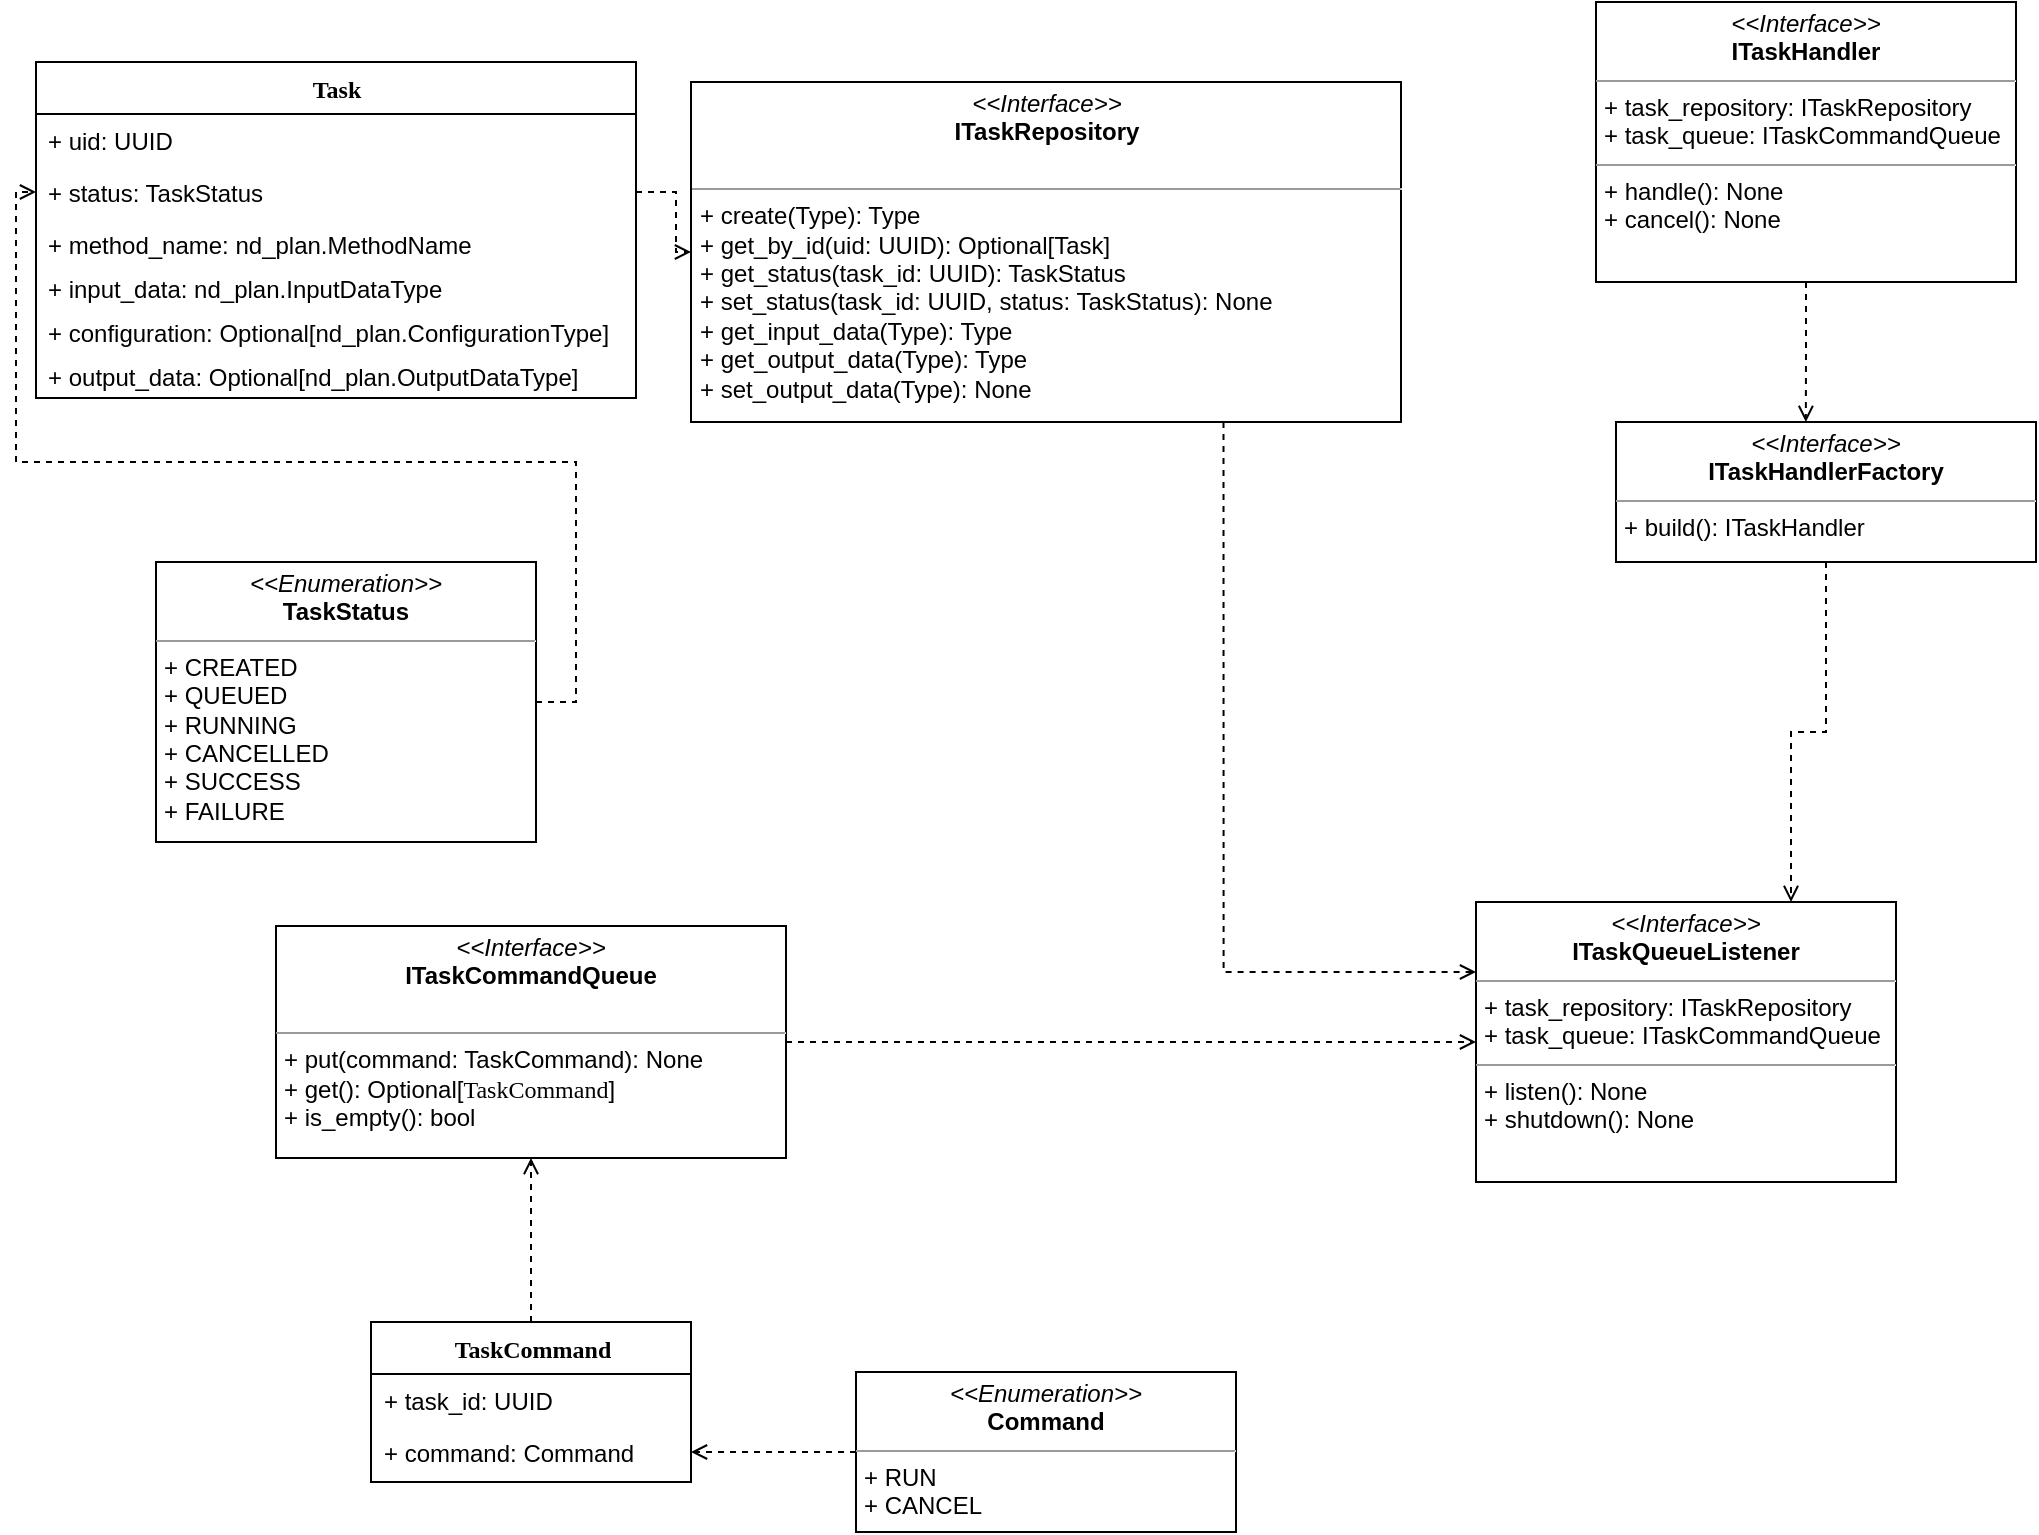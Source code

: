 <mxfile version="17.2.4" type="device"><diagram name="Page-1" id="6133507b-19e7-1e82-6fc7-422aa6c4b21f"><mxGraphModel dx="1018" dy="-109" grid="1" gridSize="10" guides="1" tooltips="1" connect="1" arrows="1" fold="1" page="1" pageScale="1" pageWidth="1100" pageHeight="850" background="none" math="0" shadow="0"><root><mxCell id="0"/><mxCell id="1" parent="0"/><mxCell id="MjdcpqQGw2tIg5hyDwfw-20" style="edgeStyle=orthogonalEdgeStyle;rounded=0;orthogonalLoop=1;jettySize=auto;html=1;exitX=0.75;exitY=1;exitDx=0;exitDy=0;entryX=0;entryY=0.25;entryDx=0;entryDy=0;dashed=1;endArrow=open;endFill=0;" edge="1" parent="1" source="MjdcpqQGw2tIg5hyDwfw-1" target="MjdcpqQGw2tIg5hyDwfw-15"><mxGeometry relative="1" as="geometry"/></mxCell><mxCell id="MjdcpqQGw2tIg5hyDwfw-1" value="&lt;p style=&quot;margin: 0px ; margin-top: 4px ; text-align: center&quot;&gt;&lt;i&gt;&amp;lt;&amp;lt;Interface&amp;gt;&amp;gt;&lt;/i&gt;&lt;br&gt;&lt;b&gt;ITaskRepository&lt;/b&gt;&lt;/p&gt;&lt;br&gt;&lt;hr size=&quot;1&quot;&gt;&lt;p style=&quot;margin: 0px ; margin-left: 4px&quot;&gt;+ create(Type): Type&lt;br&gt;+ get_by_id(uid: UUID): Optional[Task]&lt;/p&gt;&lt;p style=&quot;margin: 0px ; margin-left: 4px&quot;&gt;+ get_status(task_id: UUID): TaskStatus&lt;br&gt;&lt;/p&gt;&lt;p style=&quot;margin: 0px ; margin-left: 4px&quot;&gt;+ set_status(task_id: UUID, status: TaskStatus): None&lt;br&gt;&lt;/p&gt;&lt;p style=&quot;margin: 0px ; margin-left: 4px&quot;&gt;+ get_input_data(Type): Type&lt;br&gt;&lt;/p&gt;&lt;p style=&quot;margin: 0px ; margin-left: 4px&quot;&gt;+ get_output_data(Type): Type&lt;br&gt;&lt;/p&gt;&lt;p style=&quot;margin: 0px ; margin-left: 4px&quot;&gt;+ set_output_data(Type): None&lt;br&gt;&lt;/p&gt;" style="verticalAlign=top;align=left;overflow=fill;fontSize=12;fontFamily=Helvetica;html=1;rounded=0;shadow=0;comic=0;labelBackgroundColor=none;strokeWidth=1" vertex="1" parent="1"><mxGeometry x="347.5" y="890" width="355" height="170" as="geometry"/></mxCell><mxCell id="MjdcpqQGw2tIg5hyDwfw-19" style="edgeStyle=orthogonalEdgeStyle;rounded=0;orthogonalLoop=1;jettySize=auto;html=1;exitX=1;exitY=0.5;exitDx=0;exitDy=0;entryX=0;entryY=0.5;entryDx=0;entryDy=0;dashed=1;endArrow=open;endFill=0;" edge="1" parent="1" source="MjdcpqQGw2tIg5hyDwfw-8" target="MjdcpqQGw2tIg5hyDwfw-15"><mxGeometry relative="1" as="geometry"/></mxCell><mxCell id="MjdcpqQGw2tIg5hyDwfw-8" value="&lt;p style=&quot;margin: 0px ; margin-top: 4px ; text-align: center&quot;&gt;&lt;i&gt;&amp;lt;&amp;lt;Interface&amp;gt;&amp;gt;&lt;/i&gt;&lt;br&gt;&lt;b&gt;ITaskCommandQueue&lt;/b&gt;&lt;/p&gt;&lt;br&gt;&lt;hr size=&quot;1&quot;&gt;&lt;p style=&quot;margin: 0px ; margin-left: 4px&quot;&gt;+ put(command: TaskCommand): None&lt;br&gt;+ get(): Optional[&lt;span style=&quot;font-family: &amp;#34;verdana&amp;#34; ; text-align: center&quot;&gt;TaskCommand&lt;/span&gt;]&lt;/p&gt;&lt;p style=&quot;margin: 0px ; margin-left: 4px&quot;&gt;+ is_empty(): bool&lt;/p&gt;" style="verticalAlign=top;align=left;overflow=fill;fontSize=12;fontFamily=Helvetica;html=1;rounded=0;shadow=0;comic=0;labelBackgroundColor=none;strokeWidth=1" vertex="1" parent="1"><mxGeometry x="140" y="1312" width="255" height="116" as="geometry"/></mxCell><mxCell id="MjdcpqQGw2tIg5hyDwfw-18" style="edgeStyle=orthogonalEdgeStyle;rounded=0;orthogonalLoop=1;jettySize=auto;html=1;exitX=0.5;exitY=0;exitDx=0;exitDy=0;entryX=0.5;entryY=1;entryDx=0;entryDy=0;dashed=1;endArrow=open;endFill=0;" edge="1" parent="1" source="MjdcpqQGw2tIg5hyDwfw-9" target="MjdcpqQGw2tIg5hyDwfw-8"><mxGeometry relative="1" as="geometry"/></mxCell><mxCell id="MjdcpqQGw2tIg5hyDwfw-9" value="TaskCommand" style="swimlane;html=1;fontStyle=1;align=center;verticalAlign=top;childLayout=stackLayout;horizontal=1;startSize=26;horizontalStack=0;resizeParent=1;resizeLast=0;collapsible=1;marginBottom=0;swimlaneFillColor=#ffffff;rounded=0;shadow=0;comic=0;labelBackgroundColor=none;strokeWidth=1;fillColor=none;fontFamily=Verdana;fontSize=12" vertex="1" parent="1"><mxGeometry x="187.5" y="1510" width="160" height="80" as="geometry"/></mxCell><mxCell id="MjdcpqQGw2tIg5hyDwfw-10" value="+ task_id: UUID" style="text;html=1;strokeColor=none;fillColor=none;align=left;verticalAlign=top;spacingLeft=4;spacingRight=4;whiteSpace=wrap;overflow=hidden;rotatable=0;points=[[0,0.5],[1,0.5]];portConstraint=eastwest;" vertex="1" parent="MjdcpqQGw2tIg5hyDwfw-9"><mxGeometry y="26" width="160" height="26" as="geometry"/></mxCell><mxCell id="MjdcpqQGw2tIg5hyDwfw-11" value="+ command: Command" style="text;html=1;strokeColor=none;fillColor=none;align=left;verticalAlign=top;spacingLeft=4;spacingRight=4;whiteSpace=wrap;overflow=hidden;rotatable=0;points=[[0,0.5],[1,0.5]];portConstraint=eastwest;" vertex="1" parent="MjdcpqQGw2tIg5hyDwfw-9"><mxGeometry y="52" width="160" height="26" as="geometry"/></mxCell><mxCell id="MjdcpqQGw2tIg5hyDwfw-15" value="&lt;p style=&quot;margin: 0px ; margin-top: 4px ; text-align: center&quot;&gt;&lt;i&gt;&amp;lt;&amp;lt;Interface&amp;gt;&amp;gt;&lt;/i&gt;&lt;br&gt;&lt;b&gt;ITaskQueueListener&lt;/b&gt;&lt;/p&gt;&lt;hr size=&quot;1&quot;&gt;&lt;p style=&quot;margin: 0px ; margin-left: 4px&quot;&gt;+ task_repository: ITaskRepository&lt;br&gt;+ task_queue: ITaskCommandQueue&lt;/p&gt;&lt;hr size=&quot;1&quot;&gt;&lt;p style=&quot;margin: 0px ; margin-left: 4px&quot;&gt;+ listen(): None&lt;br&gt;+ shutdown(): None&lt;/p&gt;" style="verticalAlign=top;align=left;overflow=fill;fontSize=12;fontFamily=Helvetica;html=1;rounded=0;shadow=0;comic=0;labelBackgroundColor=none;strokeWidth=1" vertex="1" parent="1"><mxGeometry x="740" y="1300" width="210" height="140" as="geometry"/></mxCell><mxCell id="MjdcpqQGw2tIg5hyDwfw-24" style="edgeStyle=orthogonalEdgeStyle;rounded=0;orthogonalLoop=1;jettySize=auto;html=1;exitX=0.5;exitY=1;exitDx=0;exitDy=0;entryX=0.75;entryY=0;entryDx=0;entryDy=0;dashed=1;endArrow=open;endFill=0;" edge="1" parent="1" source="MjdcpqQGw2tIg5hyDwfw-21" target="MjdcpqQGw2tIg5hyDwfw-15"><mxGeometry relative="1" as="geometry"/></mxCell><mxCell id="MjdcpqQGw2tIg5hyDwfw-21" value="&lt;p style=&quot;margin: 0px ; margin-top: 4px ; text-align: center&quot;&gt;&lt;i&gt;&amp;lt;&amp;lt;Interface&amp;gt;&amp;gt;&lt;/i&gt;&lt;br&gt;&lt;b&gt;ITaskHandlerFactory&lt;/b&gt;&lt;/p&gt;&lt;hr size=&quot;1&quot;&gt;&lt;p style=&quot;margin: 0px ; margin-left: 4px&quot;&gt;+ build(): ITaskHandler&lt;br&gt;&lt;br&gt;&lt;/p&gt;" style="verticalAlign=top;align=left;overflow=fill;fontSize=12;fontFamily=Helvetica;html=1;rounded=0;shadow=0;comic=0;labelBackgroundColor=none;strokeWidth=1" vertex="1" parent="1"><mxGeometry x="810" y="1060" width="210" height="70" as="geometry"/></mxCell><mxCell id="MjdcpqQGw2tIg5hyDwfw-23" style="edgeStyle=orthogonalEdgeStyle;rounded=0;orthogonalLoop=1;jettySize=auto;html=1;exitX=0.5;exitY=1;exitDx=0;exitDy=0;entryX=0.452;entryY=0;entryDx=0;entryDy=0;entryPerimeter=0;dashed=1;endArrow=open;endFill=0;" edge="1" parent="1" source="MjdcpqQGw2tIg5hyDwfw-22" target="MjdcpqQGw2tIg5hyDwfw-21"><mxGeometry relative="1" as="geometry"/></mxCell><mxCell id="MjdcpqQGw2tIg5hyDwfw-22" value="&lt;p style=&quot;margin: 0px ; margin-top: 4px ; text-align: center&quot;&gt;&lt;i&gt;&amp;lt;&amp;lt;Interface&amp;gt;&amp;gt;&lt;/i&gt;&lt;br&gt;&lt;b&gt;ITaskHandler&lt;/b&gt;&lt;/p&gt;&lt;hr size=&quot;1&quot;&gt;&lt;p style=&quot;margin: 0px ; margin-left: 4px&quot;&gt;+ task_repository: ITaskRepository&lt;br&gt;+ task_queue: ITaskCommandQueue&lt;/p&gt;&lt;hr size=&quot;1&quot;&gt;&lt;p style=&quot;margin: 0px ; margin-left: 4px&quot;&gt;+ handle(): None&lt;br&gt;+ cancel(): None&lt;/p&gt;" style="verticalAlign=top;align=left;overflow=fill;fontSize=12;fontFamily=Helvetica;html=1;rounded=0;shadow=0;comic=0;labelBackgroundColor=none;strokeWidth=1" vertex="1" parent="1"><mxGeometry x="800" y="850" width="210" height="140" as="geometry"/></mxCell><mxCell id="MjdcpqQGw2tIg5hyDwfw-25" value="Task" style="swimlane;html=1;fontStyle=1;align=center;verticalAlign=top;childLayout=stackLayout;horizontal=1;startSize=26;horizontalStack=0;resizeParent=1;resizeLast=0;collapsible=1;marginBottom=0;swimlaneFillColor=#ffffff;rounded=0;shadow=0;comic=0;labelBackgroundColor=none;strokeWidth=1;fillColor=none;fontFamily=Verdana;fontSize=12" vertex="1" parent="1"><mxGeometry x="20" y="880" width="300" height="168" as="geometry"/></mxCell><mxCell id="MjdcpqQGw2tIg5hyDwfw-26" value="+ uid: UUID" style="text;html=1;strokeColor=none;fillColor=none;align=left;verticalAlign=top;spacingLeft=4;spacingRight=4;whiteSpace=wrap;overflow=hidden;rotatable=0;points=[[0,0.5],[1,0.5]];portConstraint=eastwest;" vertex="1" parent="MjdcpqQGw2tIg5hyDwfw-25"><mxGeometry y="26" width="300" height="26" as="geometry"/></mxCell><mxCell id="MjdcpqQGw2tIg5hyDwfw-27" value="+ status: TaskStatus" style="text;html=1;strokeColor=none;fillColor=none;align=left;verticalAlign=top;spacingLeft=4;spacingRight=4;whiteSpace=wrap;overflow=hidden;rotatable=0;points=[[0,0.5],[1,0.5]];portConstraint=eastwest;" vertex="1" parent="MjdcpqQGw2tIg5hyDwfw-25"><mxGeometry y="52" width="300" height="26" as="geometry"/></mxCell><mxCell id="MjdcpqQGw2tIg5hyDwfw-28" value="+ method_name: nd_plan.MethodName" style="text;html=1;strokeColor=none;fillColor=none;align=left;verticalAlign=top;spacingLeft=4;spacingRight=4;whiteSpace=wrap;overflow=hidden;rotatable=0;points=[[0,0.5],[1,0.5]];portConstraint=eastwest;" vertex="1" parent="MjdcpqQGw2tIg5hyDwfw-25"><mxGeometry y="78" width="300" height="22" as="geometry"/></mxCell><mxCell id="MjdcpqQGw2tIg5hyDwfw-34" value="+ input_data: nd_plan.InputDataType" style="text;html=1;strokeColor=none;fillColor=none;align=left;verticalAlign=top;spacingLeft=4;spacingRight=4;whiteSpace=wrap;overflow=hidden;rotatable=0;points=[[0,0.5],[1,0.5]];portConstraint=eastwest;" vertex="1" parent="MjdcpqQGw2tIg5hyDwfw-25"><mxGeometry y="100" width="300" height="22" as="geometry"/></mxCell><mxCell id="MjdcpqQGw2tIg5hyDwfw-35" value="+ configuration: Optional[nd_plan.ConfigurationType]" style="text;html=1;strokeColor=none;fillColor=none;align=left;verticalAlign=top;spacingLeft=4;spacingRight=4;whiteSpace=wrap;overflow=hidden;rotatable=0;points=[[0,0.5],[1,0.5]];portConstraint=eastwest;" vertex="1" parent="MjdcpqQGw2tIg5hyDwfw-25"><mxGeometry y="122" width="300" height="22" as="geometry"/></mxCell><mxCell id="MjdcpqQGw2tIg5hyDwfw-39" value="+ output_data: Optional[nd_plan.OutputDataType]" style="text;html=1;strokeColor=none;fillColor=none;align=left;verticalAlign=top;spacingLeft=4;spacingRight=4;whiteSpace=wrap;overflow=hidden;rotatable=0;points=[[0,0.5],[1,0.5]];portConstraint=eastwest;" vertex="1" parent="MjdcpqQGw2tIg5hyDwfw-25"><mxGeometry y="144" width="300" height="22" as="geometry"/></mxCell><mxCell id="MjdcpqQGw2tIg5hyDwfw-32" style="edgeStyle=orthogonalEdgeStyle;rounded=0;orthogonalLoop=1;jettySize=auto;html=1;exitX=0;exitY=0.5;exitDx=0;exitDy=0;entryX=1;entryY=0.5;entryDx=0;entryDy=0;dashed=1;endArrow=open;endFill=0;" edge="1" parent="1" source="MjdcpqQGw2tIg5hyDwfw-31" target="MjdcpqQGw2tIg5hyDwfw-11"><mxGeometry relative="1" as="geometry"/></mxCell><mxCell id="MjdcpqQGw2tIg5hyDwfw-31" value="&lt;p style=&quot;margin: 0px ; margin-top: 4px ; text-align: center&quot;&gt;&lt;i&gt;&amp;lt;&amp;lt;Enumeration&amp;gt;&amp;gt;&lt;/i&gt;&lt;br&gt;&lt;b&gt;Command&lt;/b&gt;&lt;/p&gt;&lt;hr size=&quot;1&quot;&gt;&lt;p style=&quot;margin: 0px ; margin-left: 4px&quot;&gt;+ RUN&lt;br&gt;+ CANCEL&lt;/p&gt;" style="verticalAlign=top;align=left;overflow=fill;fontSize=12;fontFamily=Helvetica;html=1;rounded=0;shadow=0;comic=0;labelBackgroundColor=none;strokeWidth=1" vertex="1" parent="1"><mxGeometry x="430" y="1535" width="190" height="80" as="geometry"/></mxCell><mxCell id="MjdcpqQGw2tIg5hyDwfw-41" style="edgeStyle=orthogonalEdgeStyle;rounded=0;orthogonalLoop=1;jettySize=auto;html=1;exitX=1;exitY=0.5;exitDx=0;exitDy=0;entryX=0;entryY=0.5;entryDx=0;entryDy=0;dashed=1;endArrow=open;endFill=0;" edge="1" parent="1" source="MjdcpqQGw2tIg5hyDwfw-33" target="MjdcpqQGw2tIg5hyDwfw-27"><mxGeometry relative="1" as="geometry"><Array as="points"><mxPoint x="290" y="1200"/><mxPoint x="290" y="1080"/><mxPoint x="10" y="1080"/><mxPoint x="10" y="945"/></Array></mxGeometry></mxCell><mxCell id="MjdcpqQGw2tIg5hyDwfw-33" value="&lt;p style=&quot;margin: 0px ; margin-top: 4px ; text-align: center&quot;&gt;&lt;i&gt;&amp;lt;&amp;lt;Enumeration&amp;gt;&amp;gt;&lt;/i&gt;&lt;br&gt;&lt;b&gt;TaskStatus&lt;/b&gt;&lt;/p&gt;&lt;hr size=&quot;1&quot;&gt;&lt;p style=&quot;margin: 0px ; margin-left: 4px&quot;&gt;+ CREATED&lt;br&gt;+ QUEUED&lt;/p&gt;&lt;p style=&quot;margin: 0px ; margin-left: 4px&quot;&gt;+ RUNNING&lt;/p&gt;&lt;p style=&quot;margin: 0px ; margin-left: 4px&quot;&gt;+ CANCELLED&lt;/p&gt;&lt;p style=&quot;margin: 0px ; margin-left: 4px&quot;&gt;+ SUCCESS&lt;/p&gt;&lt;p style=&quot;margin: 0px ; margin-left: 4px&quot;&gt;+ FAILURE&lt;/p&gt;" style="verticalAlign=top;align=left;overflow=fill;fontSize=12;fontFamily=Helvetica;html=1;rounded=0;shadow=0;comic=0;labelBackgroundColor=none;strokeWidth=1" vertex="1" parent="1"><mxGeometry x="80" y="1130" width="190" height="140" as="geometry"/></mxCell><mxCell id="MjdcpqQGw2tIg5hyDwfw-36" style="edgeStyle=orthogonalEdgeStyle;rounded=0;orthogonalLoop=1;jettySize=auto;html=1;exitX=1;exitY=0.5;exitDx=0;exitDy=0;entryX=0;entryY=0.5;entryDx=0;entryDy=0;dashed=1;endArrow=open;endFill=0;" edge="1" parent="1" source="MjdcpqQGw2tIg5hyDwfw-27" target="MjdcpqQGw2tIg5hyDwfw-1"><mxGeometry relative="1" as="geometry"/></mxCell></root></mxGraphModel></diagram></mxfile>